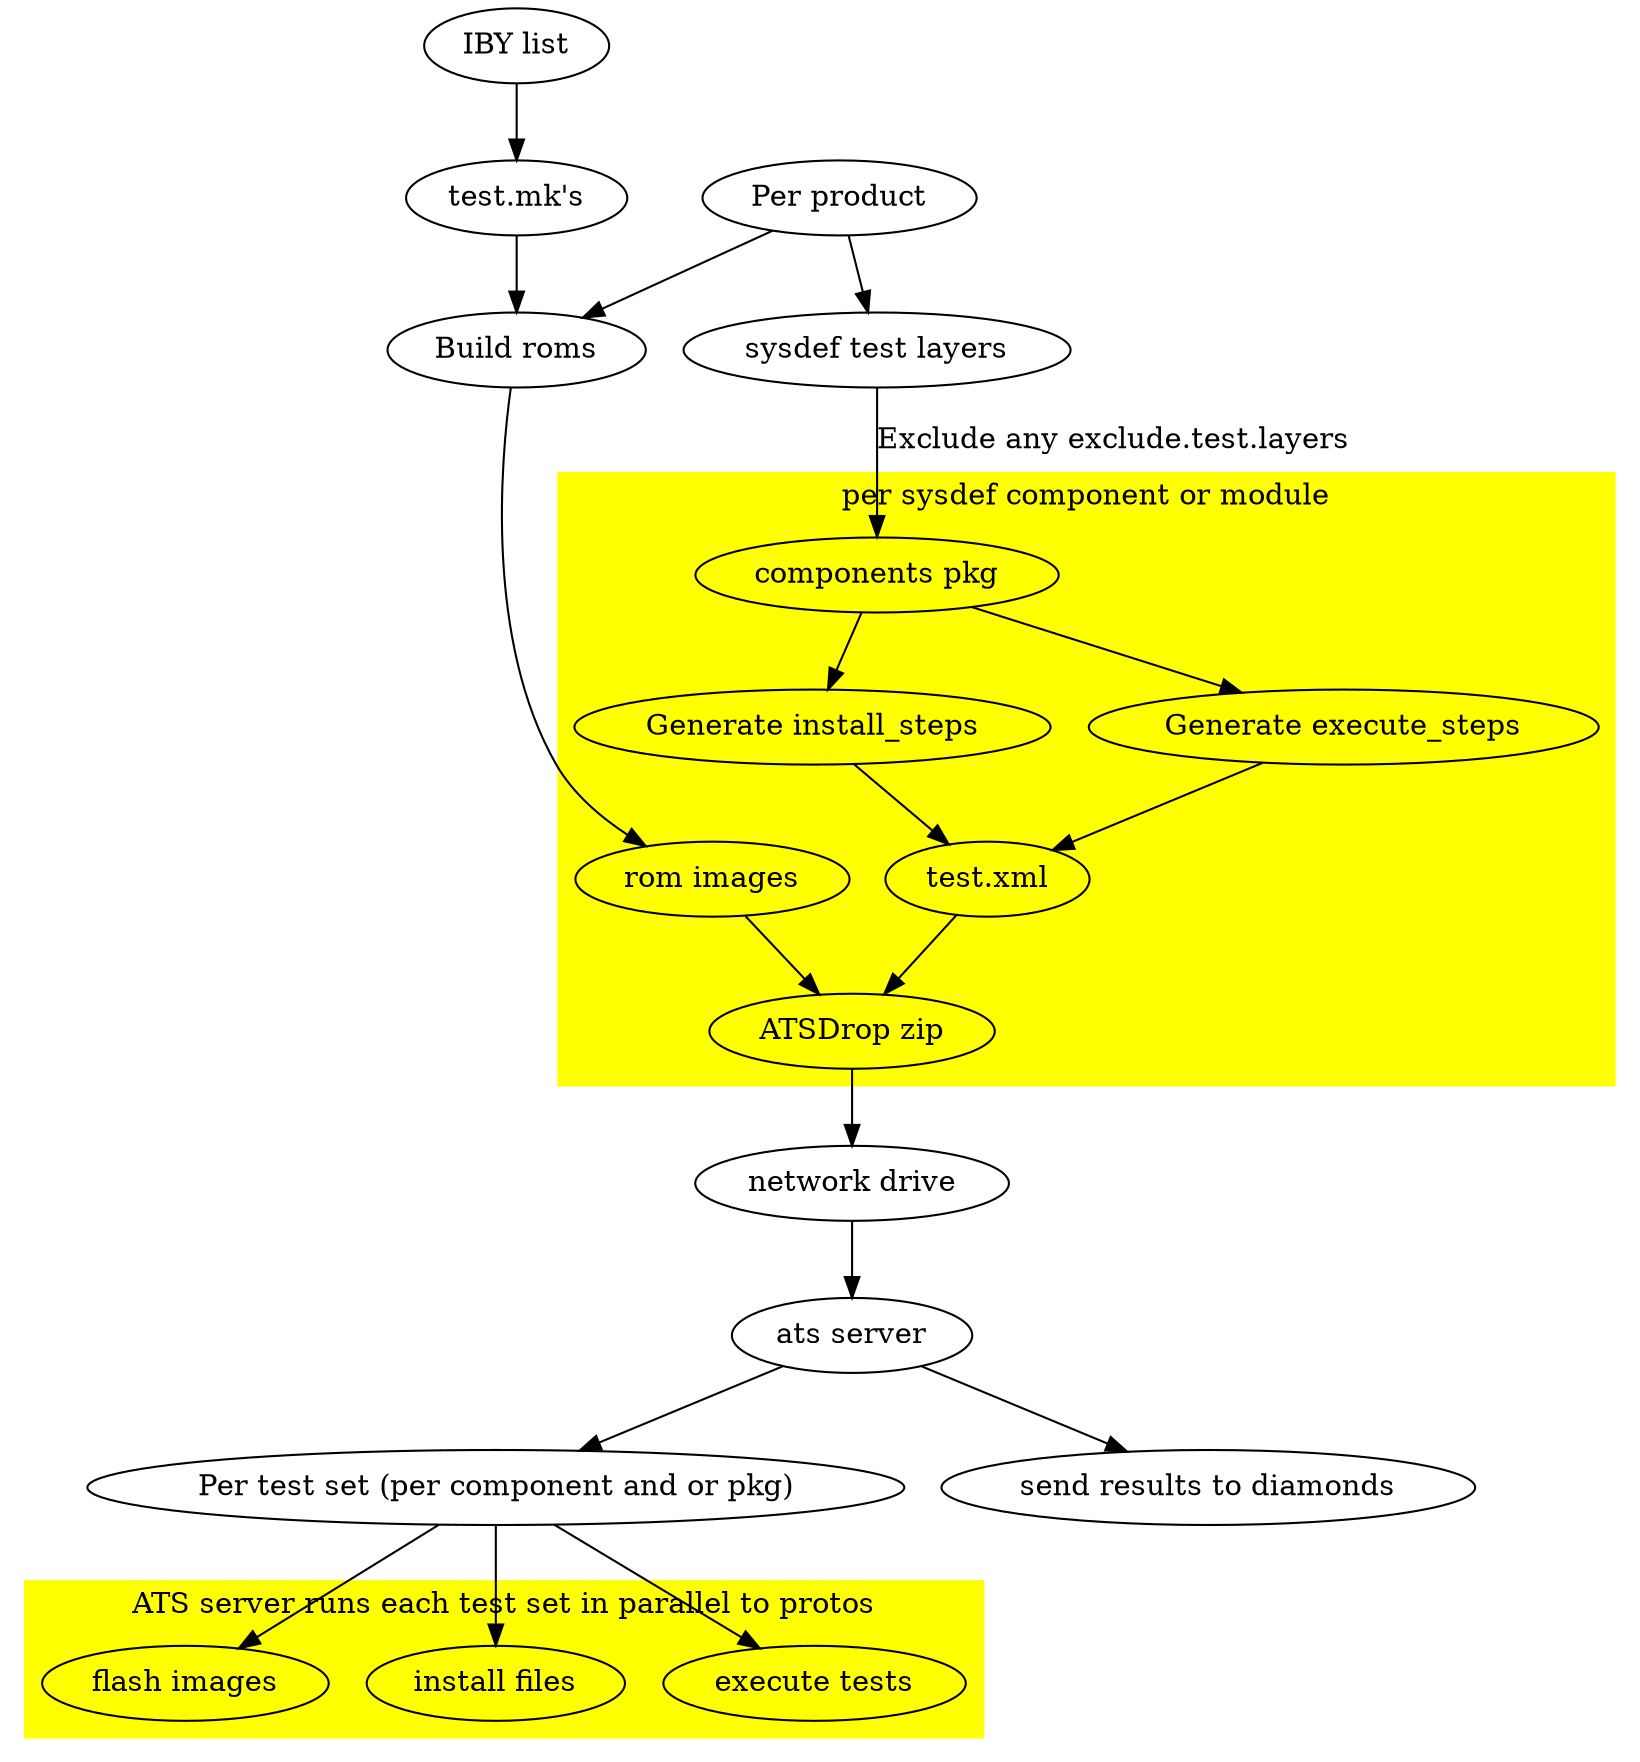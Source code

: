 digraph G {

"IBY list" -> "test.mk's"
"test.mk's" -> "Build roms"
"Per product" -> "Build roms"
"Per product" -> "sysdef test layers"
"sysdef test layers" -> "components pkg"  [label="Exclude any exclude.test.layers"]
"components pkg" -> "Generate install_steps"
"components pkg" -> "Generate execute_steps"
"Generate install_steps" -> "test.xml"
"Generate execute_steps" -> "test.xml"
"Build roms" -> "rom images"
"rom images" -> "ATSDrop zip"
"test.xml" -> "ATSDrop zip"
"ATSDrop zip"-> "network drive"
"network drive" -> "ats server"
"ats server" -> "Per test set (per component and or pkg)"
"Per test set (per component and or pkg)" -> "flash images"
"Per test set (per component and or pkg)" -> "install files"
"Per test set (per component and or pkg)" -> "execute tests"
"ats server" -> "send results to diamonds"

subgraph "cluster1" {color=yellow;style=filled;label="per sysdef component or module"; "components pkg"; "Generate install_steps"; "Generate execute_steps"; "test.xml"; "ATSDrop zip"; "rom images"}

subgraph "cluster2" {color=yellow;style=filled;label="ATS server runs each test set in parallel to protos"; "flash images"; "install files"; "execute tests"}
}